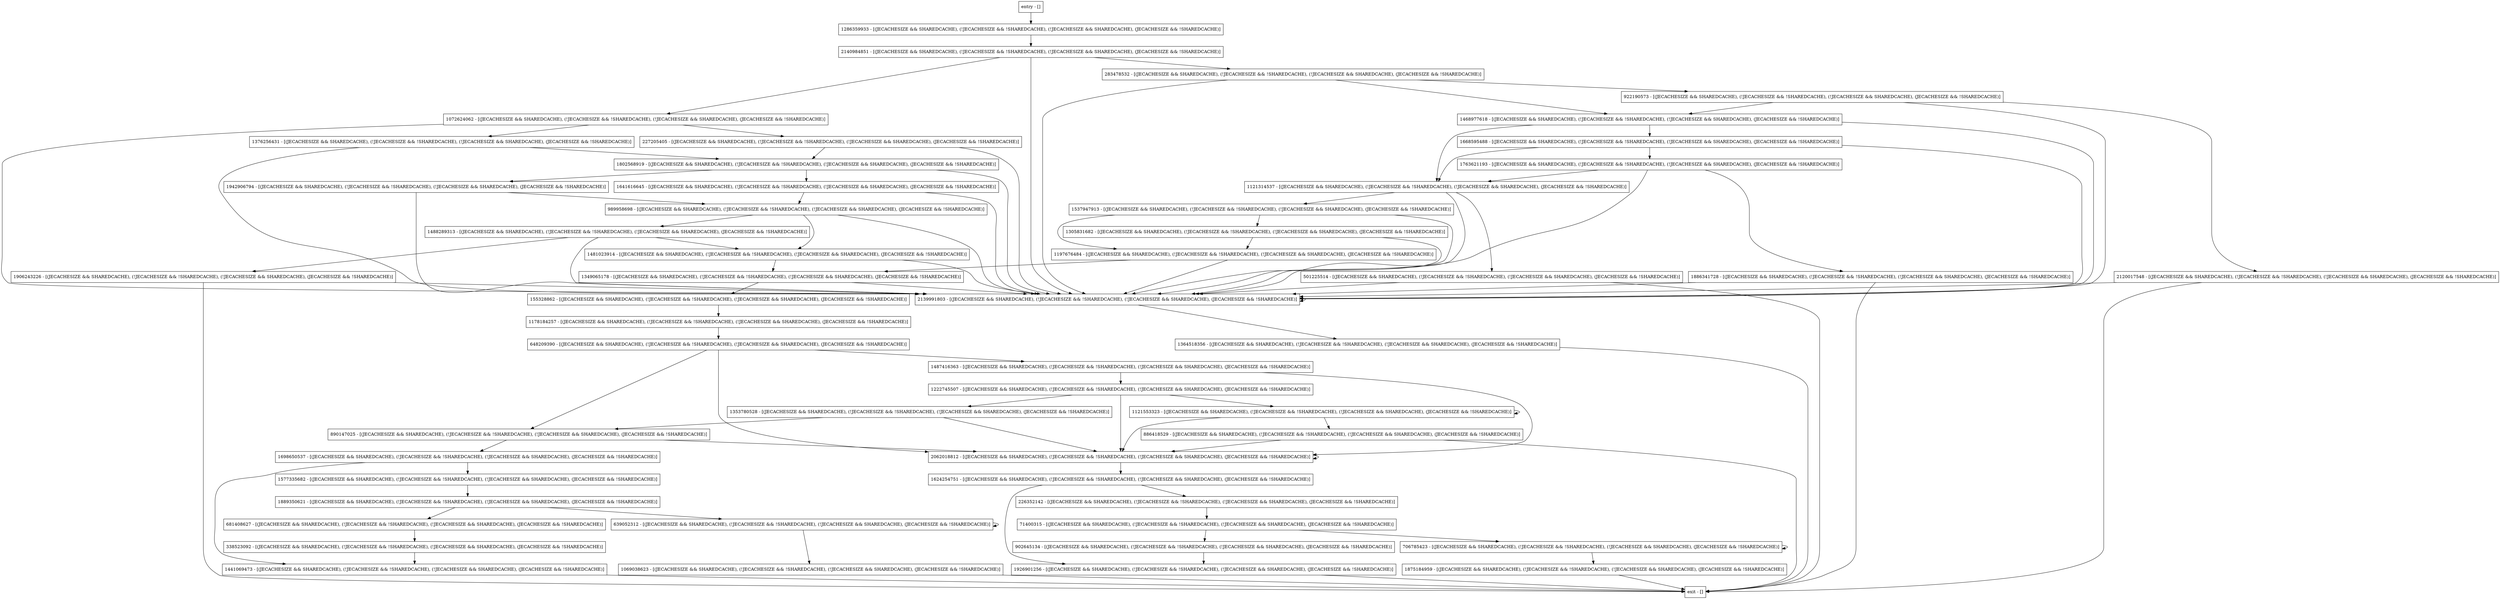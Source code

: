 digraph getEnvironment {
node [shape=record];
1763621193 [label="1763621193 - [(JECACHESIZE && SHAREDCACHE), (!JECACHESIZE && !SHAREDCACHE), (!JECACHESIZE && SHAREDCACHE), (JECACHESIZE && !SHAREDCACHE)]"];
227205405 [label="227205405 - [(JECACHESIZE && SHAREDCACHE), (!JECACHESIZE && !SHAREDCACHE), (!JECACHESIZE && SHAREDCACHE), (JECACHESIZE && !SHAREDCACHE)]"];
1802568919 [label="1802568919 - [(JECACHESIZE && SHAREDCACHE), (!JECACHESIZE && !SHAREDCACHE), (!JECACHESIZE && SHAREDCACHE), (JECACHESIZE && !SHAREDCACHE)]"];
1906243226 [label="1906243226 - [(JECACHESIZE && SHAREDCACHE), (!JECACHESIZE && !SHAREDCACHE), (!JECACHESIZE && SHAREDCACHE), (JECACHESIZE && !SHAREDCACHE)]"];
338523092 [label="338523092 - [(JECACHESIZE && SHAREDCACHE), (!JECACHESIZE && !SHAREDCACHE), (!JECACHESIZE && SHAREDCACHE), (JECACHESIZE && !SHAREDCACHE)]"];
681408627 [label="681408627 - [(JECACHESIZE && SHAREDCACHE), (!JECACHESIZE && !SHAREDCACHE), (!JECACHESIZE && SHAREDCACHE), (JECACHESIZE && !SHAREDCACHE)]"];
1069038623 [label="1069038623 - [(JECACHESIZE && SHAREDCACHE), (!JECACHESIZE && !SHAREDCACHE), (!JECACHESIZE && SHAREDCACHE), (JECACHESIZE && !SHAREDCACHE)]"];
1072624062 [label="1072624062 - [(JECACHESIZE && SHAREDCACHE), (!JECACHESIZE && !SHAREDCACHE), (!JECACHESIZE && SHAREDCACHE), (JECACHESIZE && !SHAREDCACHE)]"];
1889350621 [label="1889350621 - [(JECACHESIZE && SHAREDCACHE), (!JECACHESIZE && !SHAREDCACHE), (!JECACHESIZE && SHAREDCACHE), (JECACHESIZE && !SHAREDCACHE)]"];
1624254751 [label="1624254751 - [(JECACHESIZE && SHAREDCACHE), (!JECACHESIZE && !SHAREDCACHE), (!JECACHESIZE && SHAREDCACHE), (JECACHESIZE && !SHAREDCACHE)]"];
1353780528 [label="1353780528 - [(JECACHESIZE && SHAREDCACHE), (!JECACHESIZE && !SHAREDCACHE), (!JECACHESIZE && SHAREDCACHE), (JECACHESIZE && !SHAREDCACHE)]"];
2139991803 [label="2139991803 - [(JECACHESIZE && SHAREDCACHE), (!JECACHESIZE && !SHAREDCACHE), (!JECACHESIZE && SHAREDCACHE), (JECACHESIZE && !SHAREDCACHE)]"];
1441069473 [label="1441069473 - [(JECACHESIZE && SHAREDCACHE), (!JECACHESIZE && !SHAREDCACHE), (!JECACHESIZE && SHAREDCACHE), (JECACHESIZE && !SHAREDCACHE)]"];
1121314537 [label="1121314537 - [(JECACHESIZE && SHAREDCACHE), (!JECACHESIZE && !SHAREDCACHE), (!JECACHESIZE && SHAREDCACHE), (JECACHESIZE && !SHAREDCACHE)]"];
1886341728 [label="1886341728 - [(JECACHESIZE && SHAREDCACHE), (!JECACHESIZE && !SHAREDCACHE), (!JECACHESIZE && SHAREDCACHE), (JECACHESIZE && !SHAREDCACHE)]"];
226352142 [label="226352142 - [(JECACHESIZE && SHAREDCACHE), (!JECACHESIZE && !SHAREDCACHE), (!JECACHESIZE && SHAREDCACHE), (JECACHESIZE && !SHAREDCACHE)]"];
2120017548 [label="2120017548 - [(JECACHESIZE && SHAREDCACHE), (!JECACHESIZE && !SHAREDCACHE), (!JECACHESIZE && SHAREDCACHE), (JECACHESIZE && !SHAREDCACHE)]"];
1487416363 [label="1487416363 - [(JECACHESIZE && SHAREDCACHE), (!JECACHESIZE && !SHAREDCACHE), (!JECACHESIZE && SHAREDCACHE), (JECACHESIZE && !SHAREDCACHE)]"];
155328862 [label="155328862 - [(JECACHESIZE && SHAREDCACHE), (!JECACHESIZE && !SHAREDCACHE), (!JECACHESIZE && SHAREDCACHE), (JECACHESIZE && !SHAREDCACHE)]"];
entry [label="entry - []"];
exit [label="exit - []"];
2140984851 [label="2140984851 - [(JECACHESIZE && SHAREDCACHE), (!JECACHESIZE && !SHAREDCACHE), (!JECACHESIZE && SHAREDCACHE), (JECACHESIZE && !SHAREDCACHE)]"];
648209390 [label="648209390 - [(JECACHESIZE && SHAREDCACHE), (!JECACHESIZE && !SHAREDCACHE), (!JECACHESIZE && SHAREDCACHE), (JECACHESIZE && !SHAREDCACHE)]"];
1488289313 [label="1488289313 - [(JECACHESIZE && SHAREDCACHE), (!JECACHESIZE && !SHAREDCACHE), (!JECACHESIZE && SHAREDCACHE), (JECACHESIZE && !SHAREDCACHE)]"];
989958698 [label="989958698 - [(JECACHESIZE && SHAREDCACHE), (!JECACHESIZE && !SHAREDCACHE), (!JECACHESIZE && SHAREDCACHE), (JECACHESIZE && !SHAREDCACHE)]"];
1178184257 [label="1178184257 - [(JECACHESIZE && SHAREDCACHE), (!JECACHESIZE && !SHAREDCACHE), (!JECACHESIZE && SHAREDCACHE), (JECACHESIZE && !SHAREDCACHE)]"];
639052312 [label="639052312 - [(JECACHESIZE && SHAREDCACHE), (!JECACHESIZE && !SHAREDCACHE), (!JECACHESIZE && SHAREDCACHE), (JECACHESIZE && !SHAREDCACHE)]"];
706785423 [label="706785423 - [(JECACHESIZE && SHAREDCACHE), (!JECACHESIZE && !SHAREDCACHE), (!JECACHESIZE && SHAREDCACHE), (JECACHESIZE && !SHAREDCACHE)]"];
1197676484 [label="1197676484 - [(JECACHESIZE && SHAREDCACHE), (!JECACHESIZE && !SHAREDCACHE), (!JECACHESIZE && SHAREDCACHE), (JECACHESIZE && !SHAREDCACHE)]"];
1577335682 [label="1577335682 - [(JECACHESIZE && SHAREDCACHE), (!JECACHESIZE && !SHAREDCACHE), (!JECACHESIZE && SHAREDCACHE), (JECACHESIZE && !SHAREDCACHE)]"];
1349065178 [label="1349065178 - [(JECACHESIZE && SHAREDCACHE), (!JECACHESIZE && !SHAREDCACHE), (!JECACHESIZE && SHAREDCACHE), (JECACHESIZE && !SHAREDCACHE)]"];
922190573 [label="922190573 - [(JECACHESIZE && SHAREDCACHE), (!JECACHESIZE && !SHAREDCACHE), (!JECACHESIZE && SHAREDCACHE), (JECACHESIZE && !SHAREDCACHE)]"];
2062018812 [label="2062018812 - [(JECACHESIZE && SHAREDCACHE), (!JECACHESIZE && !SHAREDCACHE), (!JECACHESIZE && SHAREDCACHE), (JECACHESIZE && !SHAREDCACHE)]"];
1121553323 [label="1121553323 - [(JECACHESIZE && SHAREDCACHE), (!JECACHESIZE && !SHAREDCACHE), (!JECACHESIZE && SHAREDCACHE), (JECACHESIZE && !SHAREDCACHE)]"];
1698650537 [label="1698650537 - [(JECACHESIZE && SHAREDCACHE), (!JECACHESIZE && !SHAREDCACHE), (!JECACHESIZE && SHAREDCACHE), (JECACHESIZE && !SHAREDCACHE)]"];
1875184959 [label="1875184959 - [(JECACHESIZE && SHAREDCACHE), (!JECACHESIZE && !SHAREDCACHE), (!JECACHESIZE && SHAREDCACHE), (JECACHESIZE && !SHAREDCACHE)]"];
1305831682 [label="1305831682 - [(JECACHESIZE && SHAREDCACHE), (!JECACHESIZE && !SHAREDCACHE), (!JECACHESIZE && SHAREDCACHE), (JECACHESIZE && !SHAREDCACHE)]"];
1286359933 [label="1286359933 - [(JECACHESIZE && SHAREDCACHE), (!JECACHESIZE && !SHAREDCACHE), (!JECACHESIZE && SHAREDCACHE), (JECACHESIZE && !SHAREDCACHE)]"];
1222745507 [label="1222745507 - [(JECACHESIZE && SHAREDCACHE), (!JECACHESIZE && !SHAREDCACHE), (!JECACHESIZE && SHAREDCACHE), (JECACHESIZE && !SHAREDCACHE)]"];
1926901256 [label="1926901256 - [(JECACHESIZE && SHAREDCACHE), (!JECACHESIZE && !SHAREDCACHE), (!JECACHESIZE && SHAREDCACHE), (JECACHESIZE && !SHAREDCACHE)]"];
890147025 [label="890147025 - [(JECACHESIZE && SHAREDCACHE), (!JECACHESIZE && !SHAREDCACHE), (!JECACHESIZE && SHAREDCACHE), (JECACHESIZE && !SHAREDCACHE)]"];
71400315 [label="71400315 - [(JECACHESIZE && SHAREDCACHE), (!JECACHESIZE && !SHAREDCACHE), (!JECACHESIZE && SHAREDCACHE), (JECACHESIZE && !SHAREDCACHE)]"];
283478532 [label="283478532 - [(JECACHESIZE && SHAREDCACHE), (!JECACHESIZE && !SHAREDCACHE), (!JECACHESIZE && SHAREDCACHE), (JECACHESIZE && !SHAREDCACHE)]"];
1376256431 [label="1376256431 - [(JECACHESIZE && SHAREDCACHE), (!JECACHESIZE && !SHAREDCACHE), (!JECACHESIZE && SHAREDCACHE), (JECACHESIZE && !SHAREDCACHE)]"];
501225514 [label="501225514 - [(JECACHESIZE && SHAREDCACHE), (!JECACHESIZE && !SHAREDCACHE), (!JECACHESIZE && SHAREDCACHE), (JECACHESIZE && !SHAREDCACHE)]"];
1942906794 [label="1942906794 - [(JECACHESIZE && SHAREDCACHE), (!JECACHESIZE && !SHAREDCACHE), (!JECACHESIZE && SHAREDCACHE), (JECACHESIZE && !SHAREDCACHE)]"];
1537947913 [label="1537947913 - [(JECACHESIZE && SHAREDCACHE), (!JECACHESIZE && !SHAREDCACHE), (!JECACHESIZE && SHAREDCACHE), (JECACHESIZE && !SHAREDCACHE)]"];
1641616645 [label="1641616645 - [(JECACHESIZE && SHAREDCACHE), (!JECACHESIZE && !SHAREDCACHE), (!JECACHESIZE && SHAREDCACHE), (JECACHESIZE && !SHAREDCACHE)]"];
886418529 [label="886418529 - [(JECACHESIZE && SHAREDCACHE), (!JECACHESIZE && !SHAREDCACHE), (!JECACHESIZE && SHAREDCACHE), (JECACHESIZE && !SHAREDCACHE)]"];
1364518356 [label="1364518356 - [(JECACHESIZE && SHAREDCACHE), (!JECACHESIZE && !SHAREDCACHE), (!JECACHESIZE && SHAREDCACHE), (JECACHESIZE && !SHAREDCACHE)]"];
1668595488 [label="1668595488 - [(JECACHESIZE && SHAREDCACHE), (!JECACHESIZE && !SHAREDCACHE), (!JECACHESIZE && SHAREDCACHE), (JECACHESIZE && !SHAREDCACHE)]"];
1481023914 [label="1481023914 - [(JECACHESIZE && SHAREDCACHE), (!JECACHESIZE && !SHAREDCACHE), (!JECACHESIZE && SHAREDCACHE), (JECACHESIZE && !SHAREDCACHE)]"];
902645134 [label="902645134 - [(JECACHESIZE && SHAREDCACHE), (!JECACHESIZE && !SHAREDCACHE), (!JECACHESIZE && SHAREDCACHE), (JECACHESIZE && !SHAREDCACHE)]"];
1468977618 [label="1468977618 - [(JECACHESIZE && SHAREDCACHE), (!JECACHESIZE && !SHAREDCACHE), (!JECACHESIZE && SHAREDCACHE), (JECACHESIZE && !SHAREDCACHE)]"];
entry;
exit;
1763621193 -> 2139991803;
1763621193 -> 1121314537;
1763621193 -> 1886341728;
227205405 -> 2139991803;
227205405 -> 1802568919;
1802568919 -> 1641616645;
1802568919 -> 2139991803;
1802568919 -> 1942906794;
1906243226 -> 2139991803;
1906243226 -> exit;
338523092 -> 1441069473;
681408627 -> 338523092;
1069038623 -> exit;
1072624062 -> 2139991803;
1072624062 -> 227205405;
1072624062 -> 1376256431;
1889350621 -> 681408627;
1889350621 -> 639052312;
1624254751 -> 1926901256;
1624254751 -> 226352142;
1353780528 -> 890147025;
1353780528 -> 2062018812;
2139991803 -> 2139991803;
2139991803 -> 1364518356;
1441069473 -> exit;
1121314537 -> 1537947913;
1121314537 -> 2139991803;
1121314537 -> 501225514;
1886341728 -> 2139991803;
1886341728 -> exit;
226352142 -> 71400315;
2120017548 -> 2139991803;
2120017548 -> exit;
1487416363 -> 2062018812;
1487416363 -> 1222745507;
155328862 -> 1178184257;
entry -> 1286359933;
2140984851 -> 2139991803;
2140984851 -> 1072624062;
2140984851 -> 283478532;
648209390 -> 890147025;
648209390 -> 2062018812;
648209390 -> 1487416363;
1488289313 -> 2139991803;
1488289313 -> 1906243226;
1488289313 -> 1481023914;
989958698 -> 2139991803;
989958698 -> 1488289313;
989958698 -> 1481023914;
1178184257 -> 648209390;
639052312 -> 1069038623;
639052312 -> 639052312;
706785423 -> 1875184959;
706785423 -> 706785423;
1197676484 -> 2139991803;
1197676484 -> 1349065178;
1577335682 -> 1889350621;
1349065178 -> 2139991803;
1349065178 -> 155328862;
922190573 -> 2139991803;
922190573 -> 2120017548;
922190573 -> 1468977618;
2062018812 -> 2062018812;
2062018812 -> 1624254751;
1121553323 -> 886418529;
1121553323 -> 2062018812;
1121553323 -> 1121553323;
1698650537 -> 1577335682;
1698650537 -> 1441069473;
1875184959 -> exit;
1305831682 -> 2139991803;
1305831682 -> 1197676484;
1286359933 -> 2140984851;
1222745507 -> 2062018812;
1222745507 -> 1121553323;
1222745507 -> 1353780528;
1926901256 -> exit;
890147025 -> 2062018812;
890147025 -> 1698650537;
71400315 -> 706785423;
71400315 -> 902645134;
283478532 -> 2139991803;
283478532 -> 922190573;
283478532 -> 1468977618;
1376256431 -> 2139991803;
1376256431 -> 1802568919;
501225514 -> 2139991803;
501225514 -> exit;
1942906794 -> 2139991803;
1942906794 -> 989958698;
1537947913 -> 2139991803;
1537947913 -> 1305831682;
1537947913 -> 1197676484;
1641616645 -> 2139991803;
1641616645 -> 989958698;
886418529 -> exit;
886418529 -> 2062018812;
1364518356 -> exit;
1668595488 -> 2139991803;
1668595488 -> 1763621193;
1668595488 -> 1121314537;
1481023914 -> 2139991803;
1481023914 -> 1349065178;
902645134 -> 1926901256;
1468977618 -> 2139991803;
1468977618 -> 1121314537;
1468977618 -> 1668595488;
}
